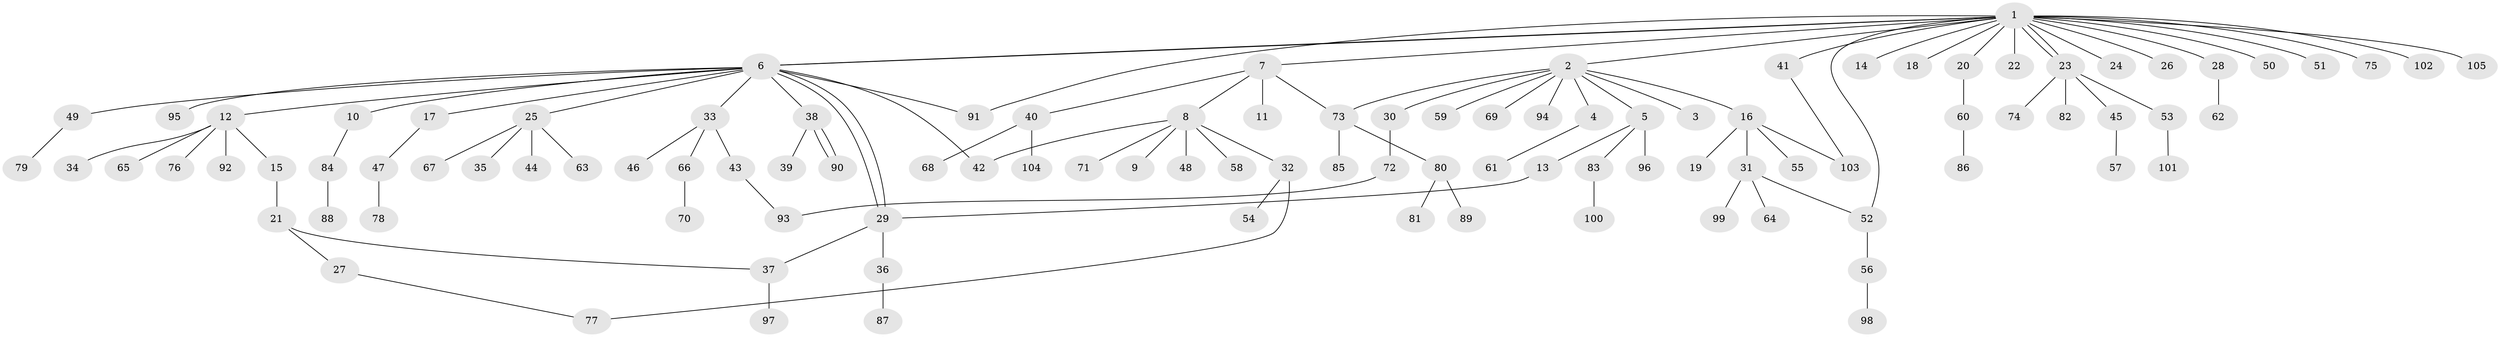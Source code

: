 // Generated by graph-tools (version 1.1) at 2025/50/03/09/25 03:50:00]
// undirected, 105 vertices, 117 edges
graph export_dot {
graph [start="1"]
  node [color=gray90,style=filled];
  1;
  2;
  3;
  4;
  5;
  6;
  7;
  8;
  9;
  10;
  11;
  12;
  13;
  14;
  15;
  16;
  17;
  18;
  19;
  20;
  21;
  22;
  23;
  24;
  25;
  26;
  27;
  28;
  29;
  30;
  31;
  32;
  33;
  34;
  35;
  36;
  37;
  38;
  39;
  40;
  41;
  42;
  43;
  44;
  45;
  46;
  47;
  48;
  49;
  50;
  51;
  52;
  53;
  54;
  55;
  56;
  57;
  58;
  59;
  60;
  61;
  62;
  63;
  64;
  65;
  66;
  67;
  68;
  69;
  70;
  71;
  72;
  73;
  74;
  75;
  76;
  77;
  78;
  79;
  80;
  81;
  82;
  83;
  84;
  85;
  86;
  87;
  88;
  89;
  90;
  91;
  92;
  93;
  94;
  95;
  96;
  97;
  98;
  99;
  100;
  101;
  102;
  103;
  104;
  105;
  1 -- 2;
  1 -- 6;
  1 -- 6;
  1 -- 7;
  1 -- 14;
  1 -- 18;
  1 -- 20;
  1 -- 22;
  1 -- 23;
  1 -- 23;
  1 -- 24;
  1 -- 26;
  1 -- 28;
  1 -- 41;
  1 -- 50;
  1 -- 51;
  1 -- 52;
  1 -- 75;
  1 -- 91;
  1 -- 102;
  1 -- 105;
  2 -- 3;
  2 -- 4;
  2 -- 5;
  2 -- 16;
  2 -- 30;
  2 -- 59;
  2 -- 69;
  2 -- 73;
  2 -- 94;
  4 -- 61;
  5 -- 13;
  5 -- 83;
  5 -- 96;
  6 -- 10;
  6 -- 12;
  6 -- 17;
  6 -- 25;
  6 -- 29;
  6 -- 29;
  6 -- 33;
  6 -- 38;
  6 -- 42;
  6 -- 49;
  6 -- 91;
  6 -- 95;
  7 -- 8;
  7 -- 11;
  7 -- 40;
  7 -- 73;
  8 -- 9;
  8 -- 32;
  8 -- 42;
  8 -- 48;
  8 -- 58;
  8 -- 71;
  10 -- 84;
  12 -- 15;
  12 -- 34;
  12 -- 65;
  12 -- 76;
  12 -- 92;
  13 -- 29;
  15 -- 21;
  16 -- 19;
  16 -- 31;
  16 -- 55;
  16 -- 103;
  17 -- 47;
  20 -- 60;
  21 -- 27;
  21 -- 37;
  23 -- 45;
  23 -- 53;
  23 -- 74;
  23 -- 82;
  25 -- 35;
  25 -- 44;
  25 -- 63;
  25 -- 67;
  27 -- 77;
  28 -- 62;
  29 -- 36;
  29 -- 37;
  30 -- 72;
  31 -- 52;
  31 -- 64;
  31 -- 99;
  32 -- 54;
  32 -- 77;
  33 -- 43;
  33 -- 46;
  33 -- 66;
  36 -- 87;
  37 -- 97;
  38 -- 39;
  38 -- 90;
  38 -- 90;
  40 -- 68;
  40 -- 104;
  41 -- 103;
  43 -- 93;
  45 -- 57;
  47 -- 78;
  49 -- 79;
  52 -- 56;
  53 -- 101;
  56 -- 98;
  60 -- 86;
  66 -- 70;
  72 -- 93;
  73 -- 80;
  73 -- 85;
  80 -- 81;
  80 -- 89;
  83 -- 100;
  84 -- 88;
}
